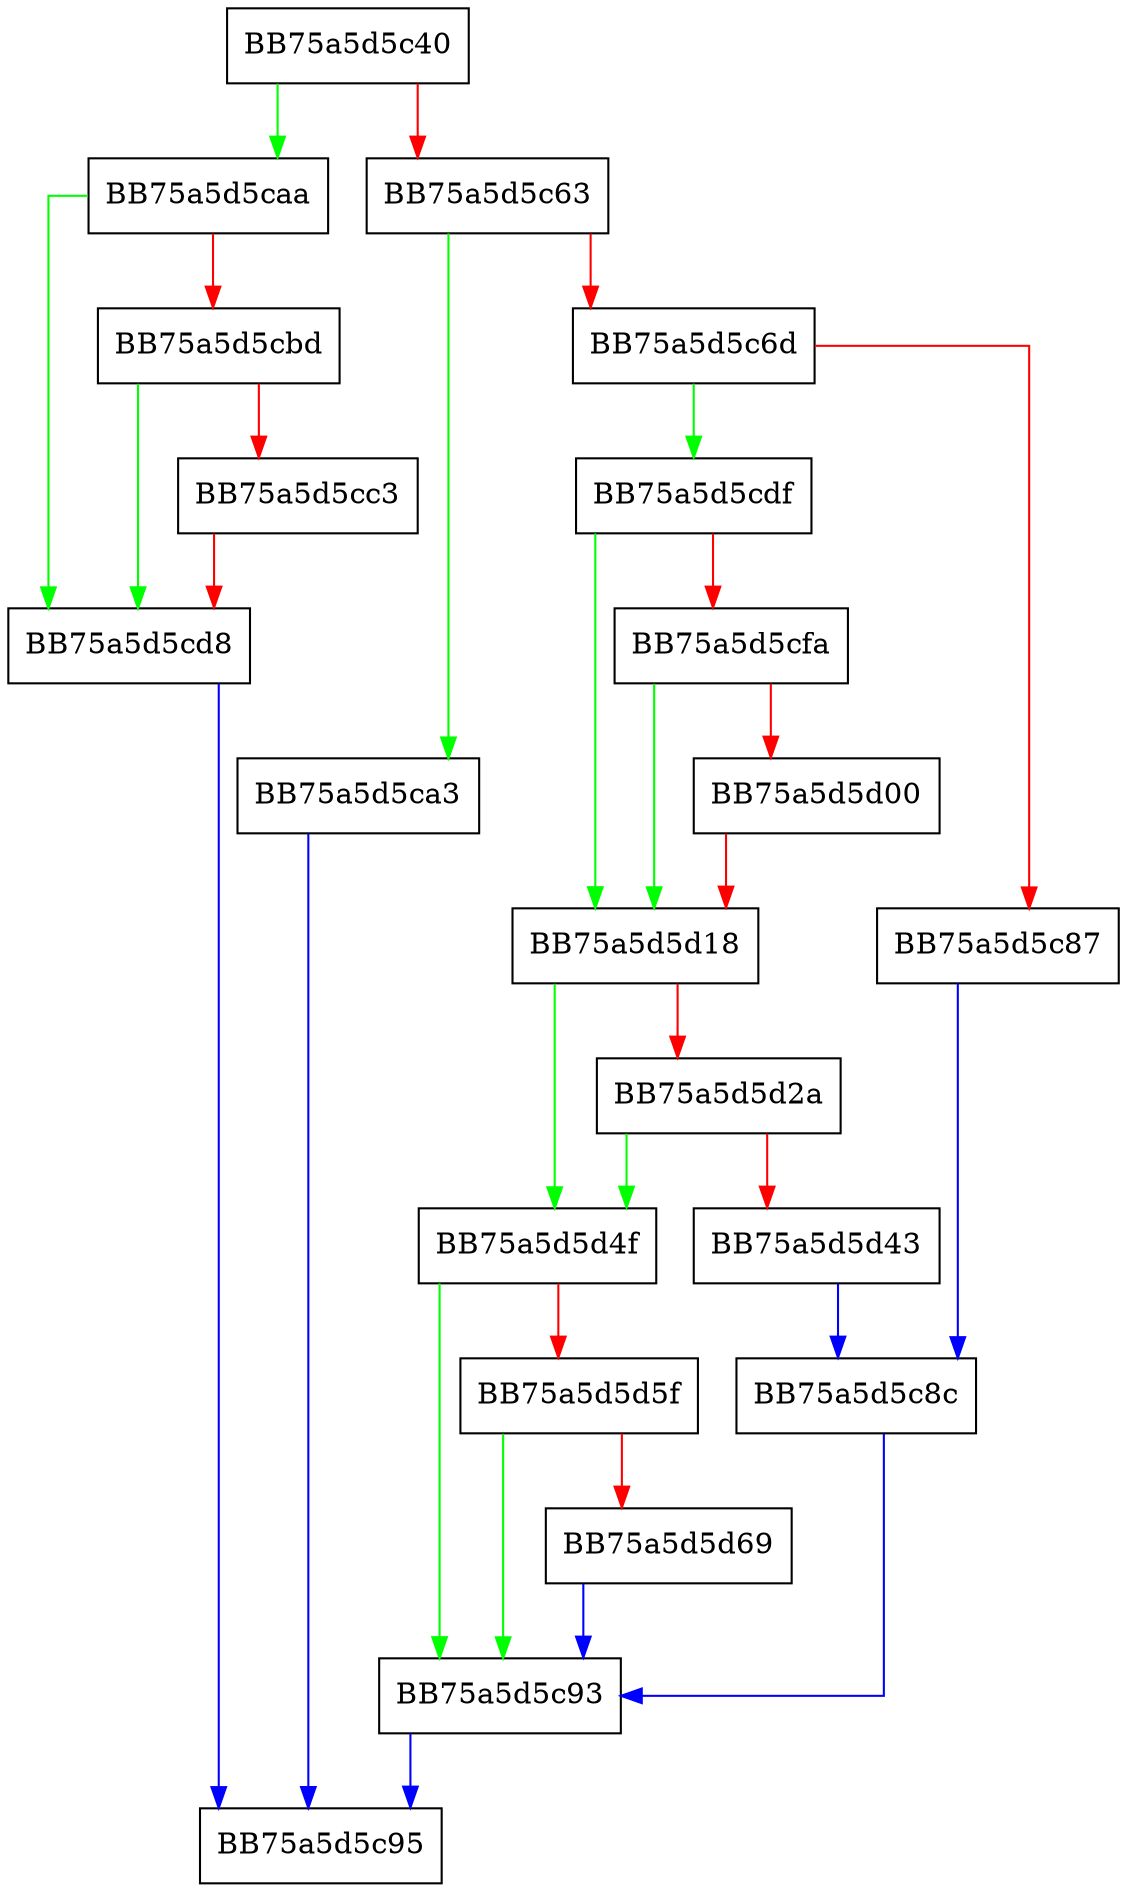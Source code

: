 digraph GetSize {
  node [shape="box"];
  graph [splines=ortho];
  BB75a5d5c40 -> BB75a5d5caa [color="green"];
  BB75a5d5c40 -> BB75a5d5c63 [color="red"];
  BB75a5d5c63 -> BB75a5d5ca3 [color="green"];
  BB75a5d5c63 -> BB75a5d5c6d [color="red"];
  BB75a5d5c6d -> BB75a5d5cdf [color="green"];
  BB75a5d5c6d -> BB75a5d5c87 [color="red"];
  BB75a5d5c87 -> BB75a5d5c8c [color="blue"];
  BB75a5d5c8c -> BB75a5d5c93 [color="blue"];
  BB75a5d5c93 -> BB75a5d5c95 [color="blue"];
  BB75a5d5ca3 -> BB75a5d5c95 [color="blue"];
  BB75a5d5caa -> BB75a5d5cd8 [color="green"];
  BB75a5d5caa -> BB75a5d5cbd [color="red"];
  BB75a5d5cbd -> BB75a5d5cd8 [color="green"];
  BB75a5d5cbd -> BB75a5d5cc3 [color="red"];
  BB75a5d5cc3 -> BB75a5d5cd8 [color="red"];
  BB75a5d5cd8 -> BB75a5d5c95 [color="blue"];
  BB75a5d5cdf -> BB75a5d5d18 [color="green"];
  BB75a5d5cdf -> BB75a5d5cfa [color="red"];
  BB75a5d5cfa -> BB75a5d5d18 [color="green"];
  BB75a5d5cfa -> BB75a5d5d00 [color="red"];
  BB75a5d5d00 -> BB75a5d5d18 [color="red"];
  BB75a5d5d18 -> BB75a5d5d4f [color="green"];
  BB75a5d5d18 -> BB75a5d5d2a [color="red"];
  BB75a5d5d2a -> BB75a5d5d4f [color="green"];
  BB75a5d5d2a -> BB75a5d5d43 [color="red"];
  BB75a5d5d43 -> BB75a5d5c8c [color="blue"];
  BB75a5d5d4f -> BB75a5d5c93 [color="green"];
  BB75a5d5d4f -> BB75a5d5d5f [color="red"];
  BB75a5d5d5f -> BB75a5d5c93 [color="green"];
  BB75a5d5d5f -> BB75a5d5d69 [color="red"];
  BB75a5d5d69 -> BB75a5d5c93 [color="blue"];
}